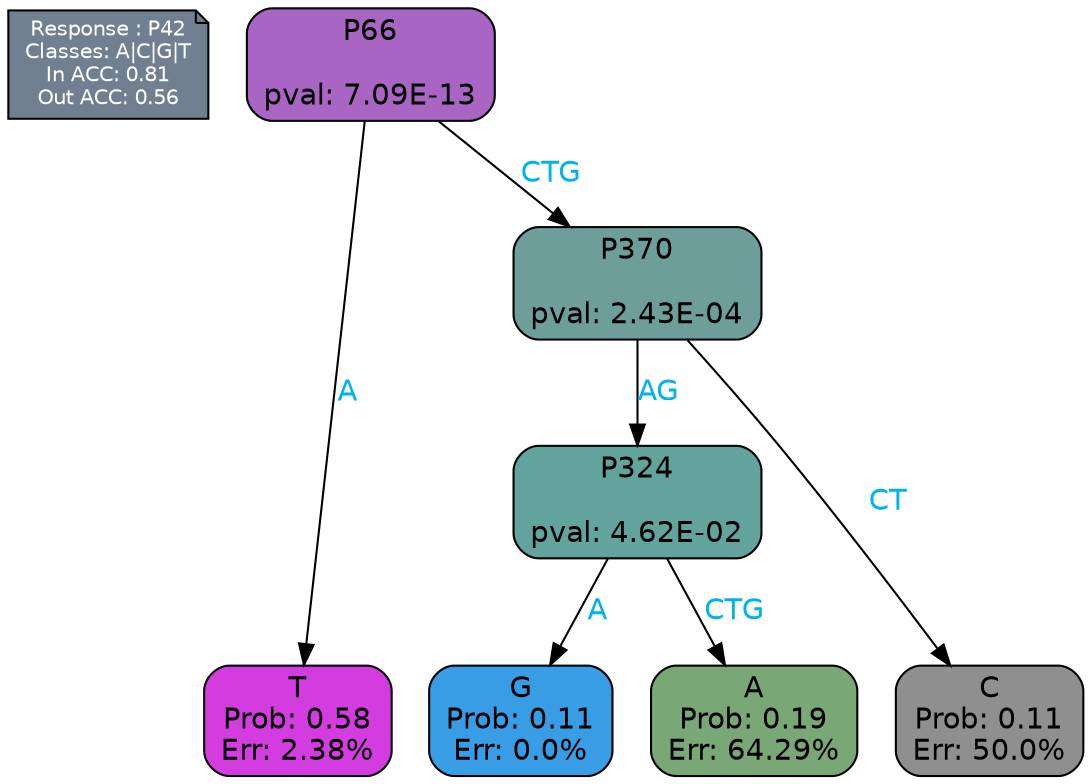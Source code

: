 digraph Tree {
node [shape=box, style="filled, rounded", color="black", fontname=helvetica] ;
graph [ranksep=equally, splines=polylines, bgcolor=transparent, dpi=600] ;
edge [fontname=helvetica] ;
LEGEND [label="Response : P42
Classes: A|C|G|T
In ACC: 0.81
Out ACC: 0.56
",shape=note,align=left,style=filled,fillcolor="slategray",fontcolor="white",fontsize=10];1 [label="P66

pval: 7.09E-13", fillcolor="#a965c3"] ;
2 [label="T
Prob: 0.58
Err: 2.38%", fillcolor="#d33de0"] ;
3 [label="P370

pval: 2.43E-04", fillcolor="#6e9e9a"] ;
4 [label="P324

pval: 4.62E-02", fillcolor="#62a39e"] ;
5 [label="G
Prob: 0.11
Err: 0.0%", fillcolor="#399de5"] ;
6 [label="A
Prob: 0.19
Err: 64.29%", fillcolor="#7aa776"] ;
7 [label="C
Prob: 0.11
Err: 50.0%", fillcolor="#8f8f8f"] ;
1 -> 2 [label="A",fontcolor=deepskyblue2] ;
1 -> 3 [label="CTG",fontcolor=deepskyblue2] ;
3 -> 4 [label="AG",fontcolor=deepskyblue2] ;
3 -> 7 [label="CT",fontcolor=deepskyblue2] ;
4 -> 5 [label="A",fontcolor=deepskyblue2] ;
4 -> 6 [label="CTG",fontcolor=deepskyblue2] ;
{rank = same; 2;5;6;7;}{rank = same; LEGEND;1;}}